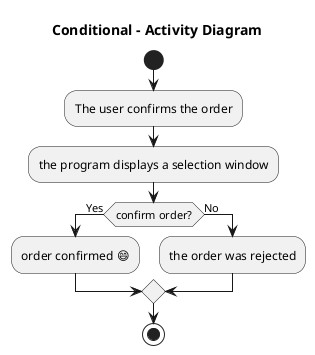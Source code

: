 @startuml

title Conditional - Activity Diagram 

start

:The user confirms the order;
:the program displays a selection window;

if (confirm order?) then (Yes)
  :order confirmed 😄;
else (No)
  :the order was rejected;
endif

stop

@enduml
